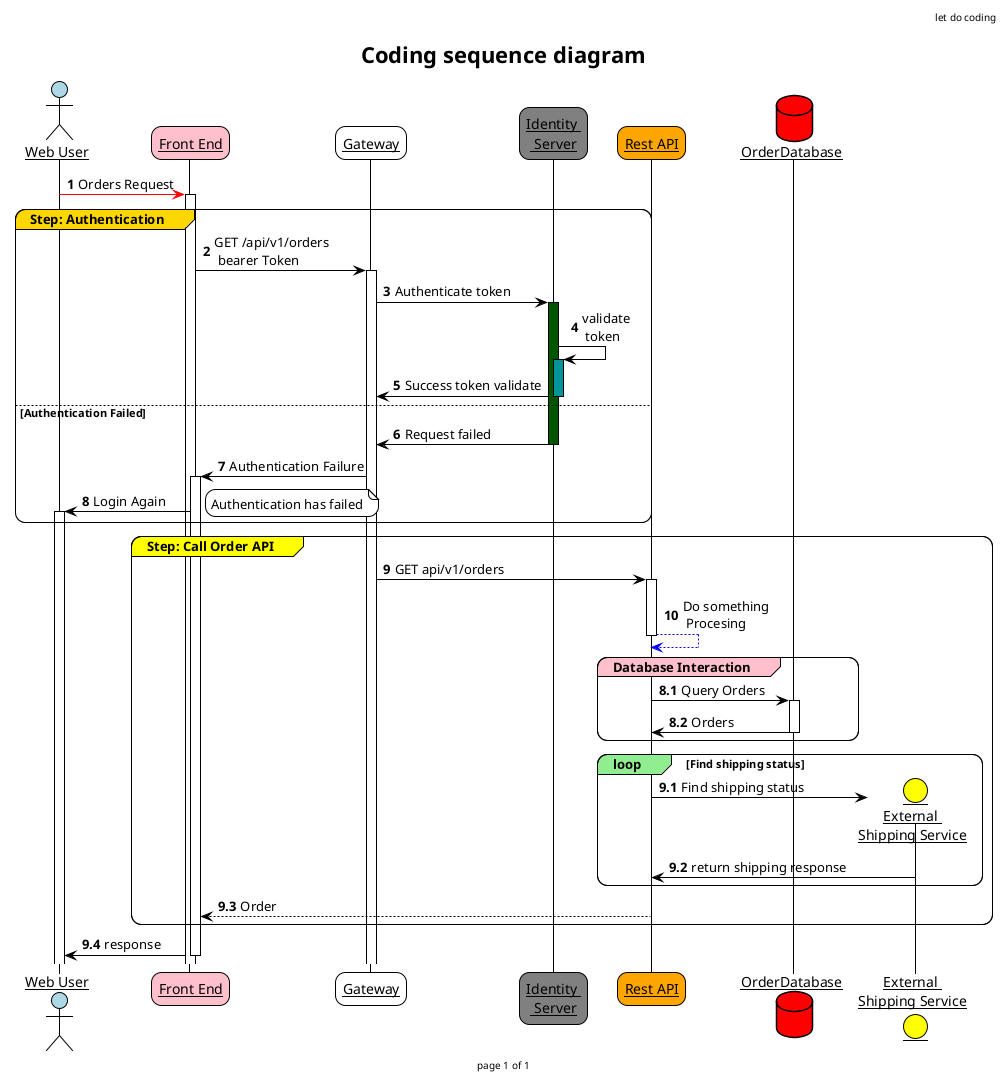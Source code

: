 @startuml

!theme plain

skinparam sequenceParticipant underline
skinparam roundcorner 20
 'hidefootbox
header "let do coding"
footer "page %page% of %lastpage%"
title "Coding sequence diagram"
autoactivate on
autonumber

actor "Web User" as webUser #lightblue
participant "Front End" as Portal #pink
participant Gateway
participant "Identity \n Server" as IdentityServer #grey
participant "Rest API" as RestAPI #orange
database OrderDatabase #red
entity "External \nShipping Service" as ExternalShippingService #yellow

webUser -[#red]> Portal ++ : Orders Request
group#gold  Step: Authentication
    Portal  ->  Gateway   ++ : GET /api/v1/orders\n bearer Token
'
    Gateway -> IdentityServer #005500 : Authenticate token
    IdentityServer -> IdentityServer #009599: validate\n token
    IdentityServer -> Gateway -- : Success token validate
else Authentication Failed
    IdentityServer -> Gateway -- : Request failed
    Gateway -> Portal : Authentication Failure
    Portal -> webUser : Login Again
    note right : Authentication has failed

end

group#yellow Step: Call Order API
    Gateway -> RestAPI ++: GET api/v1/orders
    RestAPI --[#blue]> RestAPI : Do something \n Procesing
    group#pink Database Interaction
    autonumber 8.1
        RestAPI -> OrderDatabase ++ : Query Orders
        OrderDatabase -> RestAPI -- : Orders
    end

    'loop
    autonumber inc
    loop#lightgreen Find shipping status
        RestAPI -> ExternalShippingService  ** : Find shipping status
        ExternalShippingService -> RestAPI -- : return shipping response
    end

    RestAPI --> Portal -- : Order

end

Portal  ->  webUser   -- : response

@enduml